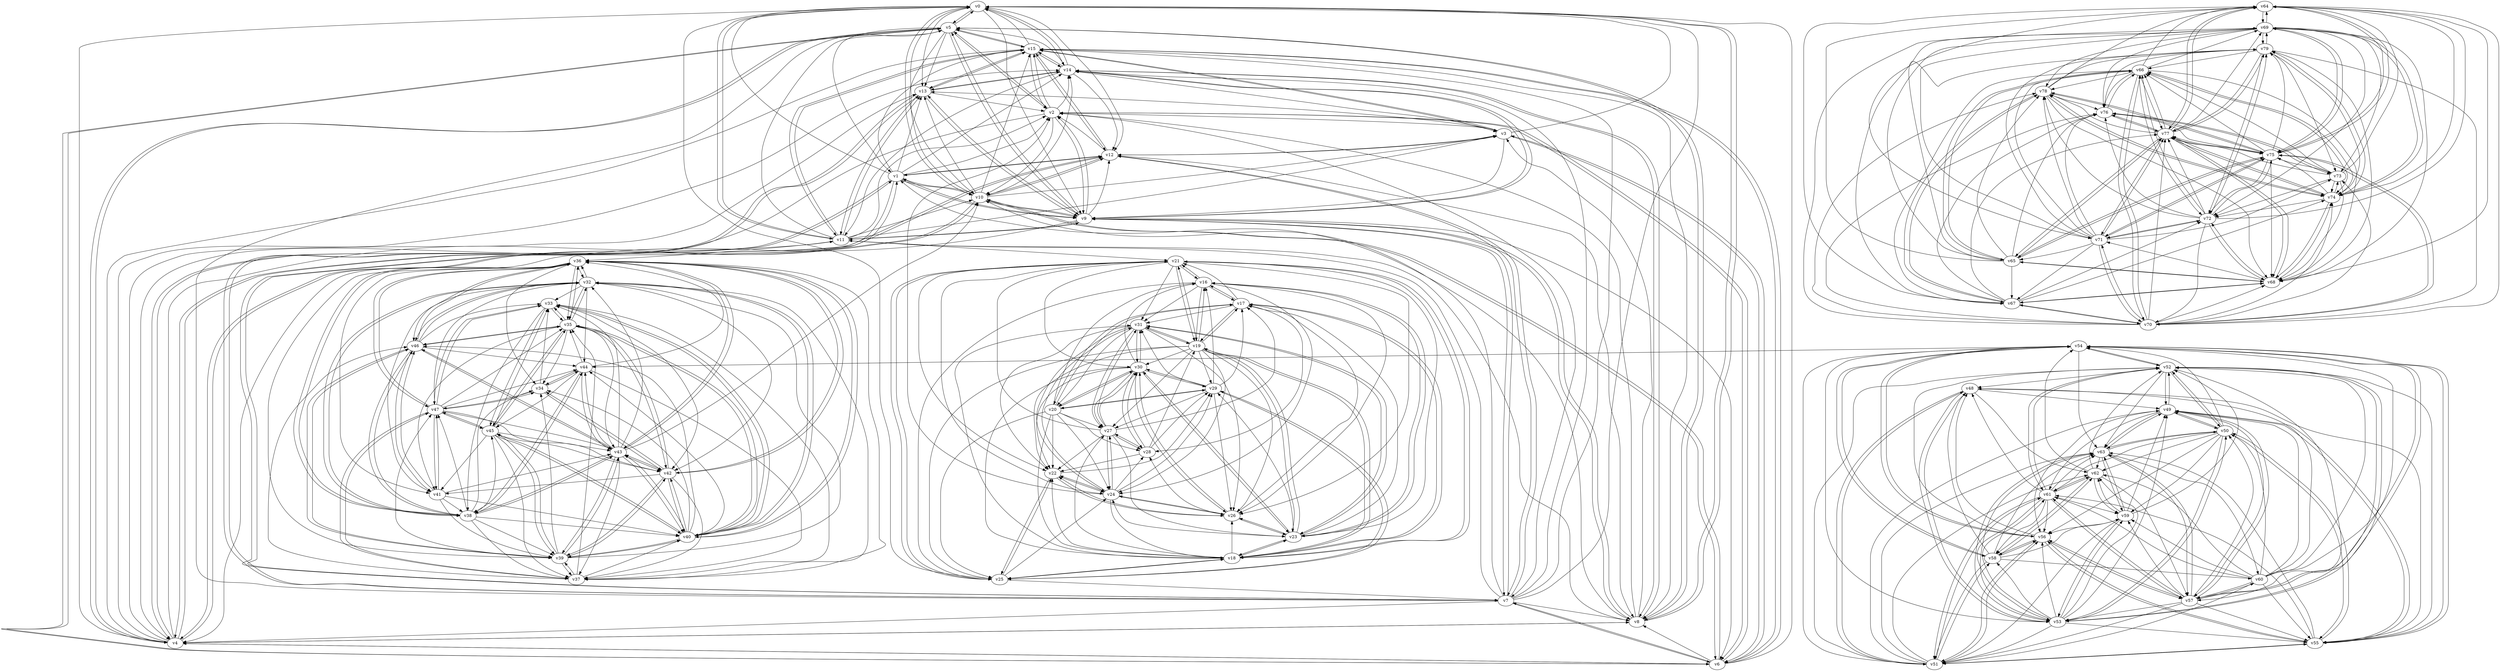 digraph buchi_test117 {
    v0 [name="v0", player=1, priority=0];
    v1 [name="v1", player=1, priority=0];
    v2 [name="v2", player=0, priority=0];
    v3 [name="v3", player=0, priority=0];
    v4 [name="v4", player=0, priority=0];
    v5 [name="v5", player=0, priority=1];
    v6 [name="v6", player=1, priority=0];
    v7 [name="v7", player=0, priority=1];
    v8 [name="v8", player=1, priority=0];
    v9 [name="v9", player=1, priority=1];
    v10 [name="v10", player=1, priority=0];
    v11 [name="v11", player=0, priority=1];
    v12 [name="v12", player=1, priority=0];
    v13 [name="v13", player=1, priority=0];
    v14 [name="v14", player=0, priority=1];
    v15 [name="v15", player=0, priority=0];
    v16 [name="v16", player=0, priority=1];
    v17 [name="v17", player=1, priority=0];
    v18 [name="v18", player=0, priority=0];
    v19 [name="v19", player=1, priority=0];
    v20 [name="v20", player=0, priority=1];
    v21 [name="v21", player=0, priority=1];
    v22 [name="v22", player=0, priority=1];
    v23 [name="v23", player=1, priority=0];
    v24 [name="v24", player=0, priority=0];
    v25 [name="v25", player=1, priority=0];
    v26 [name="v26", player=0, priority=0];
    v27 [name="v27", player=1, priority=0];
    v28 [name="v28", player=0, priority=0];
    v29 [name="v29", player=1, priority=1];
    v30 [name="v30", player=0, priority=0];
    v31 [name="v31", player=0, priority=0];
    v32 [name="v32", player=1, priority=0];
    v33 [name="v33", player=1, priority=0];
    v34 [name="v34", player=1, priority=1];
    v35 [name="v35", player=1, priority=0];
    v36 [name="v36", player=1, priority=0];
    v37 [name="v37", player=1, priority=1];
    v38 [name="v38", player=1, priority=0];
    v39 [name="v39", player=0, priority=0];
    v40 [name="v40", player=0, priority=1];
    v41 [name="v41", player=0, priority=0];
    v42 [name="v42", player=1, priority=0];
    v43 [name="v43", player=0, priority=0];
    v44 [name="v44", player=1, priority=0];
    v45 [name="v45", player=1, priority=1];
    v46 [name="v46", player=0, priority=1];
    v47 [name="v47", player=1, priority=0];
    v48 [name="v48", player=0, priority=1];
    v49 [name="v49", player=1, priority=1];
    v50 [name="v50", player=1, priority=0];
    v51 [name="v51", player=1, priority=0];
    v52 [name="v52", player=1, priority=1];
    v53 [name="v53", player=0, priority=0];
    v54 [name="v54", player=1, priority=0];
    v55 [name="v55", player=1, priority=1];
    v56 [name="v56", player=1, priority=0];
    v57 [name="v57", player=1, priority=1];
    v58 [name="v58", player=1, priority=1];
    v59 [name="v59", player=0, priority=0];
    v60 [name="v60", player=1, priority=0];
    v61 [name="v61", player=0, priority=0];
    v62 [name="v62", player=0, priority=0];
    v63 [name="v63", player=0, priority=1];
    v64 [name="v64", player=1, priority=0];
    v65 [name="v65", player=1, priority=0];
    v66 [name="v66", player=0, priority=0];
    v67 [name="v67", player=1, priority=1];
    v68 [name="v68", player=0, priority=0];
    v69 [name="v69", player=1, priority=1];
    v70 [name="v70", player=0, priority=0];
    v71 [name="v71", player=1, priority=1];
    v72 [name="v72", player=0, priority=1];
    v73 [name="v73", player=0, priority=0];
    v74 [name="v74", player=1, priority=0];
    v75 [name="v75", player=1, priority=0];
    v76 [name="v76", player=1, priority=0];
    v77 [name="v77", player=0, priority=0];
    v78 [name="v78", player=1, priority=1];
    v79 [name="v79", player=0, priority=1];
    v18 -> v17;
    v26 -> v30;
    v67 -> v68;
    v78 -> v68;
    v18 -> v26;
    v70 -> v64;
    v67 -> v77;
    v70 -> v73;
    v8 -> v0;
    v8 -> v9;
    v0 -> v5;
    v11 -> v5;
    v19 -> v18;
    v30 -> v18;
    v0 -> v14;
    v33 -> v38;
    v44 -> v38;
    v73 -> v74;
    v33 -> v47;
    v3 -> v6;
    v3 -> v15;
    v14 -> v15;
    v74 -> v66;
    v74 -> v75;
    v37 -> v35;
    v55 -> v52;
    v7 -> v12;
    v55 -> v61;
    v18 -> v21;
    v70 -> v68;
    v29 -> v27;
    v70 -> v77;
    v8 -> v4;
    v77 -> v76;
    v11 -> v0;
    v40 -> v36;
    v48 -> v49;
    v0 -> v9;
    v11 -> v9;
    v40 -> v45;
    v25 -> v29;
    v33 -> v42;
    v74 -> v79;
    v15 -> v2;
    v36 -> v34;
    v47 -> v34;
    v15 -> v11;
    v36 -> v43;
    v47 -> v43;
    v55 -> v56;
    v59 -> v63;
    v77 -> v71;
    v21 -> v18;
    v29 -> v31;
    v69 -> v76;
    v48 -> v53;
    v73 -> v64;
    v25 -> v24;
    v33 -> v37;
    v44 -> v37;
    v14 -> v5;
    v32 -> v41;
    v51 -> v54;
    v3 -> v14;
    v51 -> v63;
    v35 -> v46;
    v66 -> v70;
    v15 -> v6;
    v36 -> v38;
    v55 -> v51;
    v7 -> v11;
    v36 -> v47;
    v59 -> v49;
    v6 -> v15;
    v29 -> v17;
    v77 -> v66;
    v29 -> v26;
    v58 -> v62;
    v77 -> v75;
    v21 -> v22;
    v40 -> v35;
    v69 -> v71;
    v21 -> v31;
    v40 -> v44;
    v10 -> v3;
    v10 -> v12;
    v62 -> v59;
    v54 -> v55;
    v73 -> v68;
    v73 -> v77;
    v3 -> v0;
    v14 -> v0;
    v32 -> v36;
    v43 -> v36;
    v51 -> v49;
    v3 -> v9;
    v14 -> v9;
    v51 -> v58;
    v35 -> v41;
    v17 -> v20;
    v47 -> v33;
    v65 -> v69;
    v28 -> v29;
    v36 -> v42;
    v47 -> v42;
    v65 -> v78;
    v68 -> v74;
    v6 -> v10;
    v58 -> v48;
    v50 -> v53;
    v61 -> v53;
    v29 -> v30;
    v77 -> v79;
    v21 -> v26;
    v50 -> v62;
    v61 -> v62;
    v69 -> v75;
    v39 -> v43;
    v2 -> v3;
    v62 -> v54;
    v73 -> v72;
    v24 -> v27;
    v32 -> v40;
    v43 -> v40;
    v72 -> v76;
    v35 -> v36;
    v35 -> v45;
    v65 -> v64;
    v9 -> v11;
    v57 -> v60;
    v47 -> v37;
    v76 -> v73;
    v6 -> v5;
    v29 -> v16;
    v77 -> v65;
    v61 -> v48;
    v29 -> v25;
    v77 -> v74;
    v61 -> v57;
    v21 -> v30;
    v69 -> v79;
    v25 -> v0;
    v39 -> v47;
    v2 -> v7;
    v62 -> v58;
    v54 -> v63;
    v24 -> v22;
    v32 -> v35;
    v72 -> v71;
    v51 -> v48;
    v24 -> v31;
    v32 -> v44;
    v43 -> v44;
    v35 -> v40;
    v5 -> v8;
    v9 -> v6;
    v17 -> v19;
    v28 -> v19;
    v36 -> v32;
    v47 -> v32;
    v57 -> v55;
    v17 -> v28;
    v65 -> v68;
    v65 -> v77;
    v68 -> v64;
    v76 -> v77;
    v6 -> v0;
    v58 -> v56;
    v42 -> v39;
    v21 -> v16;
    v50 -> v52;
    v61 -> v52;
    v50 -> v61;
    v20 -> v29;
    v10 -> v6;
    v39 -> v42;
    v75 -> v72;
    v1 -> v15;
    v72 -> v66;
    v24 -> v26;
    v53 -> v62;
    v43 -> v39;
    v72 -> v75;
    v64 -> v71;
    v16 -> v31;
    v46 -> v41;
    v9 -> v1;
    v57 -> v50;
    v9 -> v10;
    v38 -> v46;
    v57 -> v59;
    v49 -> v55;
    v68 -> v77;
    v6 -> v4;
    v79 -> v74;
    v58 -> v51;
    v42 -> v34;
    v42 -> v43;
    v71 -> v79;
    v50 -> v56;
    v61 -> v56;
    v20 -> v24;
    v31 -> v24;
    v39 -> v37;
    v39 -> v46;
    v23 -> v29;
    v54 -> v44;
    v75 -> v76;
    v1 -> v10;
    v53 -> v48;
    v72 -> v70;
    v16 -> v17;
    v72 -> v79;
    v16 -> v26;
    v64 -> v75;
    v46 -> v36;
    v38 -> v32;
    v9 -> v5;
    v57 -> v54;
    v65 -> v67;
    v9 -> v14;
    v49 -> v50;
    v57 -> v63;
    v27 -> v22;
    v68 -> v72;
    v27 -> v31;
    v79 -> v69;
    v19 -> v27;
    v30 -> v27;
    v71 -> v65;
    v61 -> v51;
    v31 -> v19;
    v60 -> v55;
    v39 -> v32;
    v12 -> v15;
    v20 -> v28;
    v4 -> v11;
    v23 -> v24;
    v75 -> v71;
    v13 -> v7;
    v45 -> v39;
    v1 -> v14;
    v53 -> v52;
    v56 -> v48;
    v53 -> v61;
    v16 -> v21;
    v56 -> v57;
    v5 -> v2;
    v38 -> v36;
    v67 -> v72;
    v57 -> v49;
    v38 -> v45;
    v27 -> v17;
    v49 -> v63;
    v19 -> v22;
    v30 -> v22;
    v79 -> v73;
    v19 -> v31;
    v30 -> v31;
    v71 -> v78;
    v11 -> v36;
    v12 -> v1;
    v60 -> v50;
    v12 -> v10;
    v41 -> v46;
    v31 -> v23;
    v4 -> v6;
    v60 -> v59;
    v23 -> v19;
    v75 -> v66;
    v1 -> v0;
    v13 -> v2;
    v24 -> v2;
    v1 -> v9;
    v13 -> v11;
    v45 -> v43;
    v53 -> v56;
    v37 -> v39;
    v56 -> v52;
    v46 -> v35;
    v78 -> v67;
    v5 -> v6;
    v18 -> v25;
    v46 -> v44;
    v38 -> v40;
    v67 -> v76;
    v78 -> v76;
    v27 -> v21;
    v19 -> v17;
    v27 -> v30;
    v0 -> v13;
    v11 -> v13;
    v19 -> v26;
    v30 -> v26;
    v48 -> v62;
    v63 -> v60;
    v79 -> v77;
    v71 -> v73;
    v20 -> v18;
    v4 -> v1;
    v60 -> v54;
    v52 -> v50;
    v4 -> v10;
    v75 -> v70;
    v1 -> v4;
    v1 -> v13;
    v53 -> v51;
    v34 -> v47;
    v45 -> v47;
    v26 -> v24;
    v46 -> v39;
    v70 -> v67;
    v70 -> v76;
    v8 -> v3;
    v0 -> v8;
    v11 -> v8;
    v19 -> v21;
    v79 -> v72;
    v19 -> v30;
    v71 -> v77;
    v60 -> v49;
    v4 -> v5;
    v23 -> v18;
    v52 -> v54;
    v4 -> v14;
    v52 -> v63;
    v34 -> v33;
    v45 -> v33;
    v74 -> v69;
    v66 -> v65;
    v34 -> v42;
    v45 -> v42;
    v74 -> v78;
    v66 -> v74;
    v56 -> v51;
    v37 -> v47;
    v7 -> v6;
    v7 -> v15;
    v59 -> v53;
    v26 -> v28;
    v59 -> v62;
    v78 -> v75;
    v70 -> v71;
    v11 -> v3;
    v40 -> v39;
    v19 -> v16;
    v30 -> v16;
    v0 -> v12;
    v63 -> v50;
    v19 -> v25;
    v63 -> v59;
    v11 -> v21;
    v12 -> v4;
    v41 -> v40;
    v4 -> v0;
    v44 -> v36;
    v52 -> v49;
    v33 -> v45;
    v44 -> v45;
    v3 -> v13;
    v14 -> v13;
    v22 -> v26;
    v51 -> v62;
    v45 -> v37;
    v74 -> v73;
    v66 -> v69;
    v66 -> v78;
    v15 -> v5;
    v7 -> v1;
    v15 -> v14;
    v55 -> v50;
    v7 -> v10;
    v36 -> v46;
    v26 -> v23;
    v18 -> v19;
    v67 -> v70;
    v70 -> v66;
    v70 -> v75;
    v8 -> v2;
    v40 -> v34;
    v40 -> v43;
    v25 -> v18;
    v60 -> v48;
    v33 -> v40;
    v73 -> v76;
    v14 -> v8;
    v74 -> v68;
    v66 -> v64;
    v74 -> v77;
    v15 -> v0;
    v7 -> v5;
    v36 -> v41;
    v47 -> v41;
    v55 -> v54;
    v7 -> v14;
    v59 -> v52;
    v55 -> v63;
    v18 -> v23;
    v29 -> v20;
    v77 -> v69;
    v77 -> v78;
    v21 -> v25;
    v11 -> v2;
    v69 -> v74;
    v48 -> v51;
    v63 -> v49;
    v10 -> v15;
    v41 -> v39;
    v25 -> v22;
    v54 -> v58;
    v33 -> v35;
    v44 -> v35;
    v51 -> v52;
    v3 -> v12;
    v14 -> v12;
    v22 -> v25;
    v51 -> v61;
    v74 -> v72;
    v66 -> v68;
    v66 -> v77;
    v15 -> v4;
    v7 -> v0;
    v47 -> v36;
    v15 -> v13;
    v55 -> v49;
    v7 -> v9;
    v47 -> v45;
    v59 -> v56;
    v77 -> v64;
    v58 -> v60;
    v40 -> v33;
    v40 -> v42;
    v69 -> v78;
    v10 -> v1;
    v2 -> v6;
    v62 -> v57;
    v2 -> v15;
    v73 -> v66;
    v51 -> v56;
    v17 -> v18;
    v28 -> v27;
    v7 -> v4;
    v36 -> v40;
    v65 -> v76;
    v6 -> v8;
    v77 -> v68;
    v69 -> v64;
    v21 -> v24;
    v69 -> v73;
    v10 -> v14;
    v62 -> v52;
    v2 -> v10;
    v62 -> v61;
    v25 -> v21;
    v54 -> v57;
    v32 -> v38;
    v43 -> v38;
    v35 -> v34;
    v14 -> v11;
    v35 -> v43;
    v28 -> v22;
    v36 -> v35;
    v47 -> v35;
    v17 -> v31;
    v68 -> v67;
    v47 -> v44;
    v6 -> v3;
    v58 -> v59;
    v21 -> v19;
    v50 -> v55;
    v40 -> v32;
    v69 -> v68;
    v10 -> v0;
    v10 -> v9;
    v39 -> v45;
    v2 -> v5;
    v25 -> v7;
    v2 -> v14;
    v54 -> v52;
    v32 -> v33;
    v43 -> v33;
    v24 -> v29;
    v32 -> v42;
    v16 -> v25;
    v43 -> v42;
    v51 -> v55;
    v64 -> v74;
    v72 -> v78;
    v9 -> v4;
    v5 -> v15;
    v57 -> v53;
    v65 -> v66;
    v9 -> v13;
    v76 -> v66;
    v36 -> v39;
    v65 -> v75;
    v68 -> v71;
    v6 -> v7;
    v58 -> v54;
    v42 -> v37;
    v58 -> v63;
    v21 -> v23;
    v50 -> v59;
    v61 -> v59;
    v69 -> v72;
    v20 -> v27;
    v31 -> v27;
    v10 -> v4;
    v39 -> v40;
    v10 -> v13;
    v2 -> v9;
    v43 -> v10;
    v75 -> v79;
    v54 -> v56;
    v13 -> v15;
    v72 -> v64;
    v32 -> v37;
    v43 -> v37;
    v35 -> v33;
    v64 -> v69;
    v32 -> v46;
    v43 -> v46;
    v35 -> v42;
    v5 -> v1;
    v5 -> v10;
    v9 -> v8;
    v38 -> v44;
    v17 -> v21;
    v28 -> v30;
    v65 -> v79;
    v76 -> v79;
    v6 -> v2;
    v42 -> v41;
    v50 -> v54;
    v50 -> v63;
    v61 -> v63;
    v20 -> v22;
    v31 -> v22;
    v75 -> v65;
    v2 -> v4;
    v53 -> v55;
    v43 -> v32;
    v72 -> v68;
    v24 -> v28;
    v72 -> v77;
    v16 -> v24;
    v46 -> v43;
    v38 -> v39;
    v17 -> v16;
    v9 -> v12;
    v57 -> v61;
    v49 -> v57;
    v68 -> v79;
    v42 -> v36;
    v71 -> v72;
    v50 -> v49;
    v61 -> v58;
    v20 -> v17;
    v31 -> v26;
    v60 -> v62;
    v23 -> v31;
    v75 -> v69;
    v75 -> v78;
    v1 -> v12;
    v13 -> v14;
    v53 -> v50;
    v53 -> v59;
    v16 -> v19;
    v56 -> v55;
    v35 -> v32;
    v64 -> v77;
    v5 -> v0;
    v46 -> v38;
    v38 -> v34;
    v5 -> v9;
    v9 -> v7;
    v38 -> v43;
    v57 -> v56;
    v78 -> v79;
    v49 -> v52;
    v68 -> v65;
    v49 -> v61;
    v27 -> v24;
    v30 -> v20;
    v19 -> v29;
    v30 -> v29;
    v71 -> v67;
    v42 -> v40;
    v71 -> v76;
    v12 -> v8;
    v60 -> v57;
    v39 -> v34;
    v23 -> v17;
    v52 -> v53;
    v20 -> v30;
    v4 -> v13;
    v31 -> v30;
    v23 -> v26;
    v75 -> v64;
    v75 -> v73;
    v1 -> v7;
    v13 -> v9;
    v45 -> v41;
    v24 -> v18;
    v53 -> v54;
    v53 -> v63;
    v37 -> v46;
    v16 -> v23;
    v46 -> v33;
    v5 -> v4;
    v9 -> v2;
    v67 -> v74;
    v5 -> v13;
    v57 -> v51;
    v78 -> v74;
    v38 -> v47;
    v49 -> v56;
    v27 -> v28;
    v0 -> v11;
    v79 -> v66;
    v19 -> v24;
    v42 -> v35;
    v12 -> v3;
    v20 -> v16;
    v60 -> v52;
    v52 -> v48;
    v20 -> v25;
    v4 -> v8;
    v60 -> v61;
    v52 -> v57;
    v23 -> v30;
    v75 -> v68;
    v75 -> v77;
    v1 -> v2;
    v53 -> v49;
    v53 -> v58;
    v56 -> v54;
    v26 -> v22;
    v67 -> v69;
    v18 -> v27;
    v67 -> v78;
    v70 -> v74;
    v8 -> v1;
    v27 -> v23;
    v48 -> v55;
    v79 -> v70;
    v11 -> v15;
    v63 -> v53;
    v30 -> v28;
    v71 -> v66;
    v63 -> v62;
    v71 -> v75;
    v12 -> v7;
    v41 -> v43;
    v31 -> v20;
    v23 -> v16;
    v4 -> v12;
    v52 -> v61;
    v22 -> v29;
    v45 -> v40;
    v37 -> v36;
    v66 -> v72;
    v15 -> v8;
    v56 -> v58;
    v26 -> v17;
    v46 -> v32;
    v7 -> v13;
    v59 -> v51;
    v67 -> v64;
    v78 -> v64;
    v18 -> v22;
    v38 -> v37;
    v18 -> v31;
    v70 -> v69;
    v70 -> v78;
    v8 -> v5;
    v8 -> v14;
    v0 -> v10;
    v11 -> v10;
    v19 -> v23;
    v30 -> v23;
    v40 -> v46;
    v63 -> v57;
    v71 -> v70;
    v12 -> v2;
    v41 -> v38;
    v60 -> v51;
    v44 -> v34;
    v41 -> v47;
    v44 -> v43;
    v22 -> v24;
    v45 -> v35;
    v66 -> v67;
    v34 -> v44;
    v37 -> v40;
    v15 -> v3;
    v66 -> v76;
    v15 -> v12;
    v7 -> v8;
}
